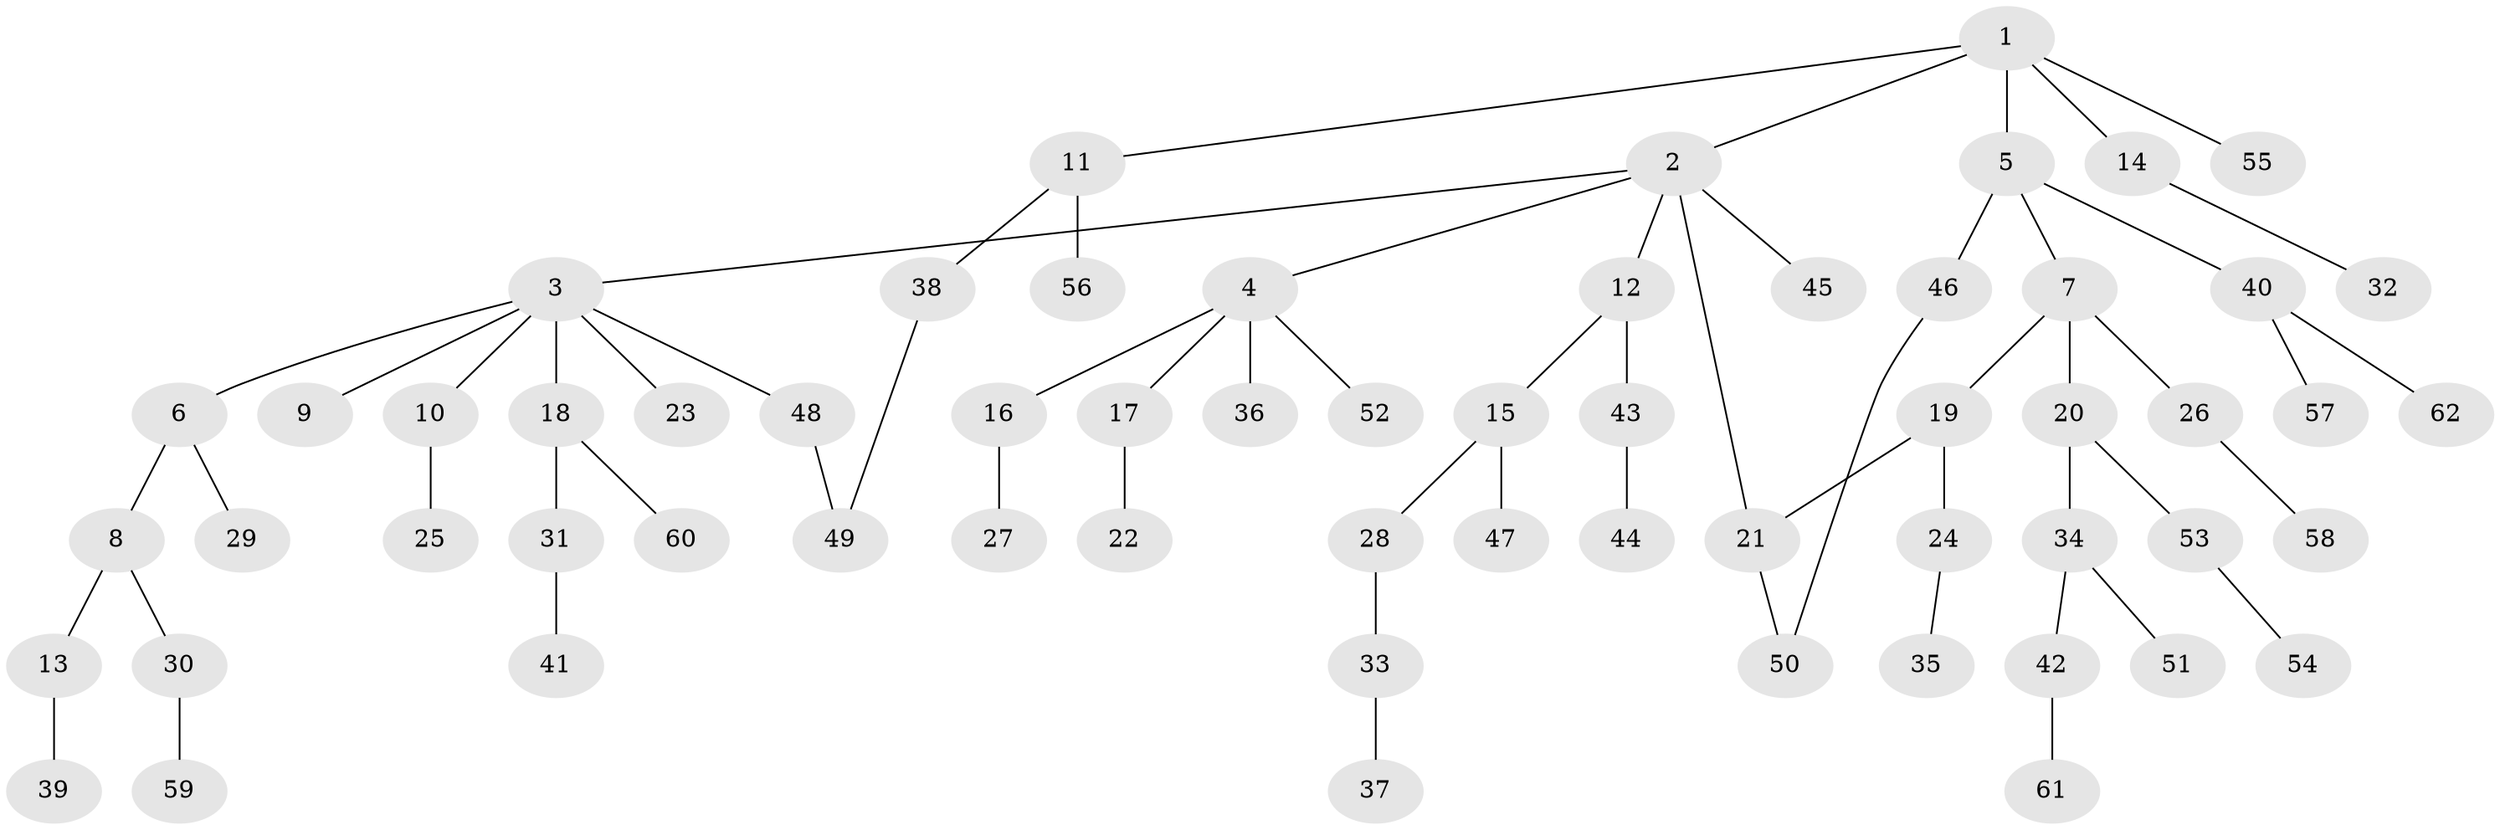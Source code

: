 // coarse degree distribution, {4: 0.10526315789473684, 5: 0.02631578947368421, 6: 0.02631578947368421, 2: 0.2894736842105263, 3: 0.13157894736842105, 1: 0.42105263157894735}
// Generated by graph-tools (version 1.1) at 2025/48/03/04/25 22:48:58]
// undirected, 62 vertices, 64 edges
graph export_dot {
  node [color=gray90,style=filled];
  1;
  2;
  3;
  4;
  5;
  6;
  7;
  8;
  9;
  10;
  11;
  12;
  13;
  14;
  15;
  16;
  17;
  18;
  19;
  20;
  21;
  22;
  23;
  24;
  25;
  26;
  27;
  28;
  29;
  30;
  31;
  32;
  33;
  34;
  35;
  36;
  37;
  38;
  39;
  40;
  41;
  42;
  43;
  44;
  45;
  46;
  47;
  48;
  49;
  50;
  51;
  52;
  53;
  54;
  55;
  56;
  57;
  58;
  59;
  60;
  61;
  62;
  1 -- 2;
  1 -- 5;
  1 -- 11;
  1 -- 14;
  1 -- 55;
  2 -- 3;
  2 -- 4;
  2 -- 12;
  2 -- 45;
  2 -- 21;
  3 -- 6;
  3 -- 9;
  3 -- 10;
  3 -- 18;
  3 -- 23;
  3 -- 48;
  4 -- 16;
  4 -- 17;
  4 -- 36;
  4 -- 52;
  5 -- 7;
  5 -- 40;
  5 -- 46;
  6 -- 8;
  6 -- 29;
  7 -- 19;
  7 -- 20;
  7 -- 26;
  8 -- 13;
  8 -- 30;
  10 -- 25;
  11 -- 38;
  11 -- 56;
  12 -- 15;
  12 -- 43;
  13 -- 39;
  14 -- 32;
  15 -- 28;
  15 -- 47;
  16 -- 27;
  17 -- 22;
  18 -- 31;
  18 -- 60;
  19 -- 21;
  19 -- 24;
  20 -- 34;
  20 -- 53;
  21 -- 50;
  24 -- 35;
  26 -- 58;
  28 -- 33;
  30 -- 59;
  31 -- 41;
  33 -- 37;
  34 -- 42;
  34 -- 51;
  38 -- 49;
  40 -- 57;
  40 -- 62;
  42 -- 61;
  43 -- 44;
  46 -- 50;
  48 -- 49;
  53 -- 54;
}
